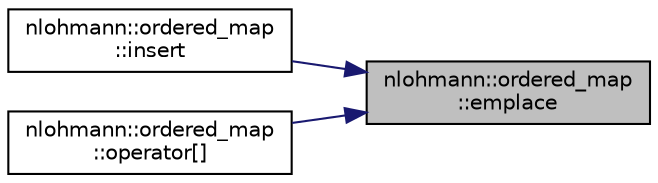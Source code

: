 digraph "nlohmann::ordered_map::emplace"
{
 // LATEX_PDF_SIZE
  edge [fontname="Helvetica",fontsize="10",labelfontname="Helvetica",labelfontsize="10"];
  node [fontname="Helvetica",fontsize="10",shape=record];
  rankdir="RL";
  Node1 [label="nlohmann::ordered_map\l::emplace",height=0.2,width=0.4,color="black", fillcolor="grey75", style="filled", fontcolor="black",tooltip=" "];
  Node1 -> Node2 [dir="back",color="midnightblue",fontsize="10",style="solid",fontname="Helvetica"];
  Node2 [label="nlohmann::ordered_map\l::insert",height=0.2,width=0.4,color="black", fillcolor="white", style="filled",URL="$structnlohmann_1_1ordered__map.html#a48eceff729b80f3f4a023b737efccc5b",tooltip=" "];
  Node1 -> Node3 [dir="back",color="midnightblue",fontsize="10",style="solid",fontname="Helvetica"];
  Node3 [label="nlohmann::ordered_map\l::operator[]",height=0.2,width=0.4,color="black", fillcolor="white", style="filled",URL="$structnlohmann_1_1ordered__map.html#ae7a1ca8c1e234837d137471f73ae6012",tooltip=" "];
}
